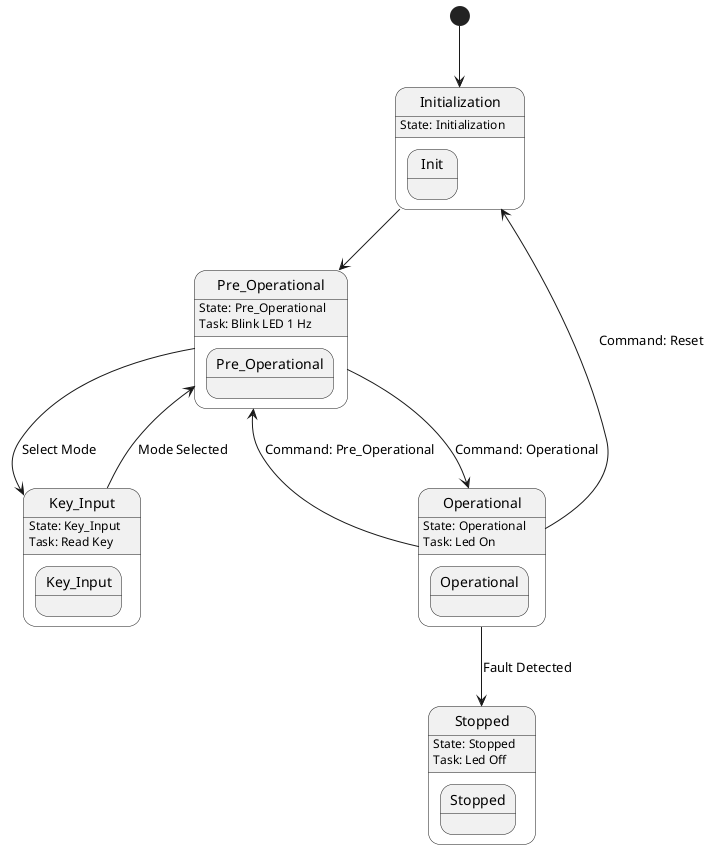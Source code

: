 @startuml state
    
    [*] --> Initialization
    Initialization --> Pre_Operational
    Pre_Operational --> Operational: Command: Operational
    Operational --> Pre_Operational: Command: Pre_Operational
    Operational --> Initialization: Command: Reset
    Operational --> Stopped: Fault Detected
    Pre_Operational --> Key_Input: Select Mode
    Key_Input --> Pre_Operational: Mode Selected
    

    state Initialization {
        state "Init" as Initialization
        Initialization: State: Initialization
    }
    state Operational {
        state "Operational" as Operational
        Operational: State: Operational
        Operational: Task: Led On
    }

    state Pre_Operational {
        state "Pre_Operational" as Pre_Operational
        Pre_Operational: State: Pre_Operational
        Pre_Operational: Task: Blink LED 1 Hz
    }

    state Stopped {
        state "Stopped" as Stopped
        Stopped: State: Stopped
        Stopped: Task: Led Off
    }

    state Key_Input {
        state "Key_Input" as Key_Input
        Key_Input: State: Key_Input
        Key_Input: Task: Read Key
    }

@enduml
